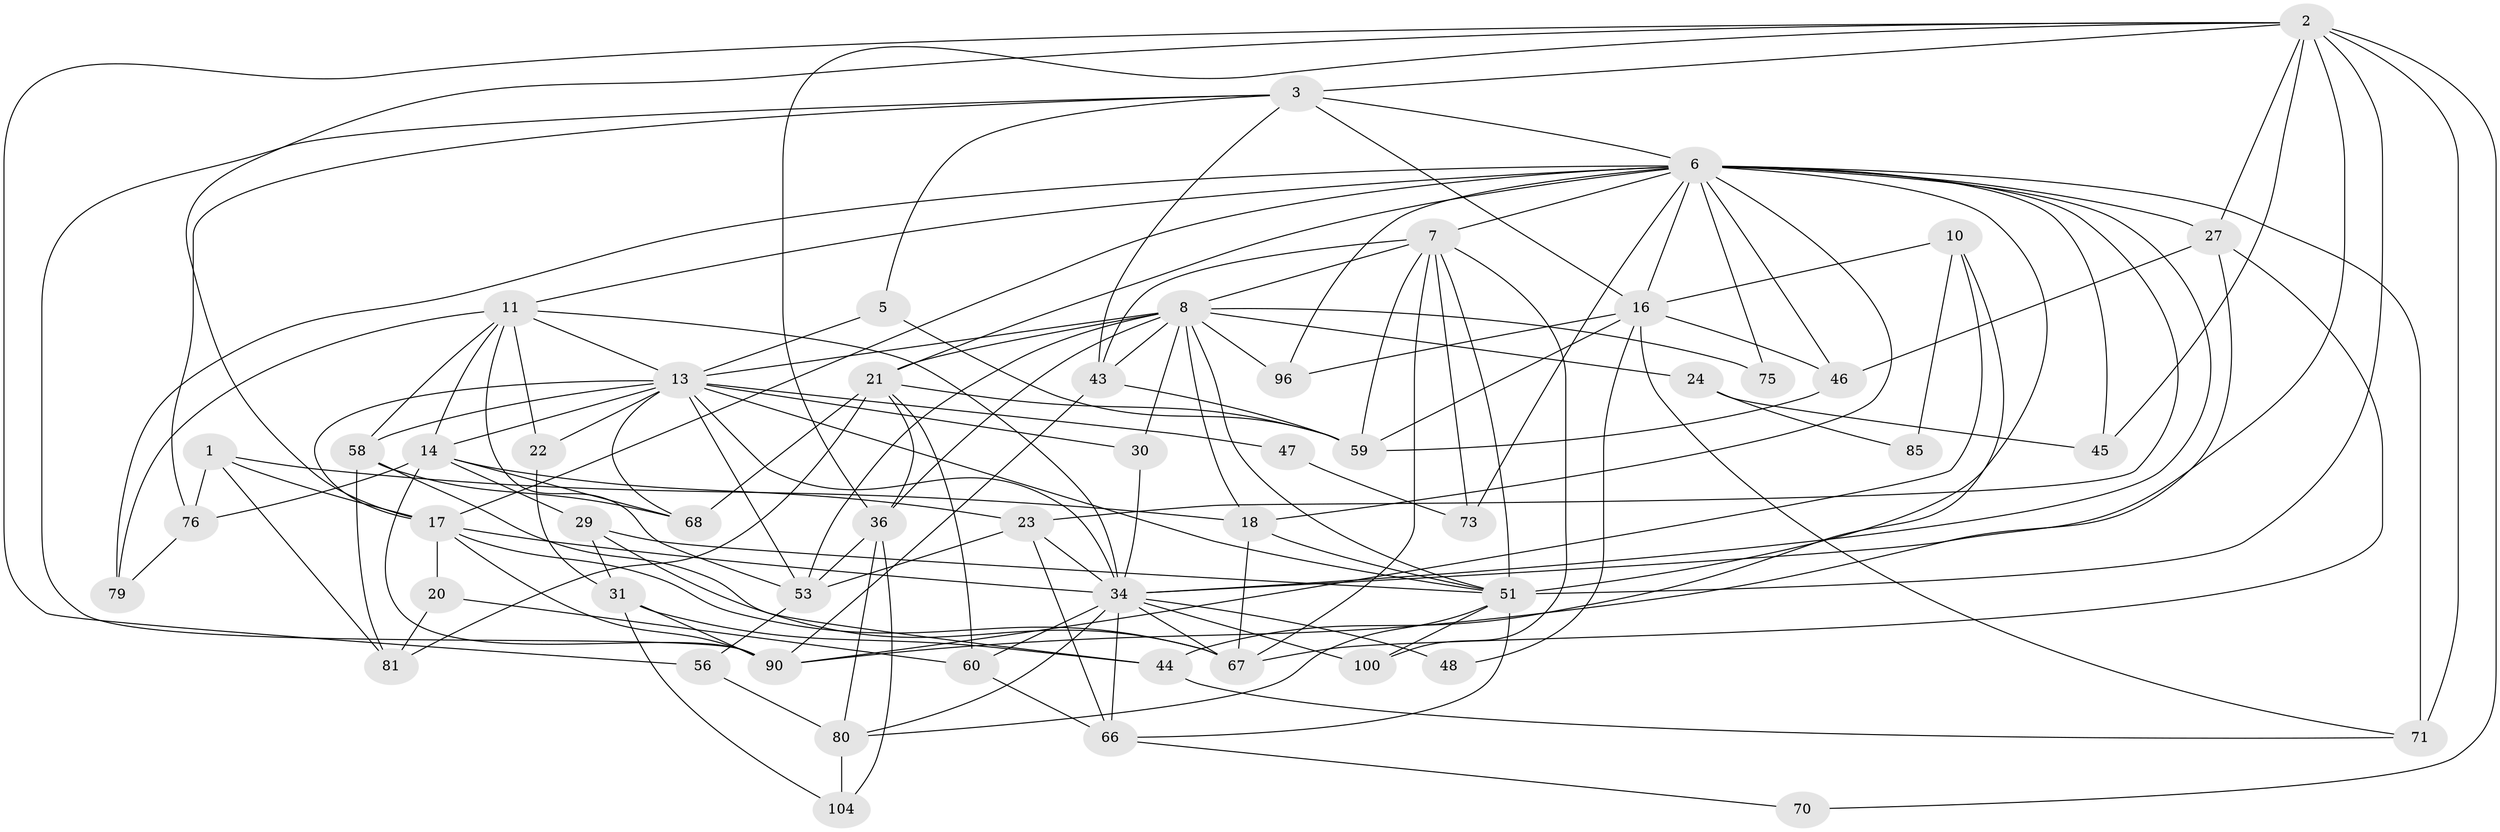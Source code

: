 // original degree distribution, {3: 0.32075471698113206, 7: 0.05660377358490566, 4: 0.29245283018867924, 5: 0.16981132075471697, 6: 0.07547169811320754, 2: 0.08490566037735849}
// Generated by graph-tools (version 1.1) at 2025/15/03/09/25 04:15:18]
// undirected, 53 vertices, 143 edges
graph export_dot {
graph [start="1"]
  node [color=gray90,style=filled];
  1 [super="+12"];
  2 [super="+4+78"];
  3 [super="+105+28"];
  5;
  6 [super="+72+92+41"];
  7 [super="+83"];
  8 [super="+40+9"];
  10 [super="+50"];
  11 [super="+25"];
  13 [super="+37+15"];
  14 [super="+99"];
  16 [super="+106"];
  17 [super="+26+61"];
  18 [super="+19"];
  20;
  21 [super="+62"];
  22;
  23;
  24;
  27 [super="+82+91"];
  29 [super="+35"];
  30;
  31 [super="+33"];
  34 [super="+55+89+95"];
  36 [super="+38+39"];
  43 [super="+97"];
  44;
  45;
  46 [super="+54"];
  47;
  48;
  51 [super="+101+63"];
  53 [super="+98"];
  56;
  58 [super="+74"];
  59;
  60 [super="+65"];
  66 [super="+86"];
  67 [super="+69"];
  68;
  70;
  71 [super="+103"];
  73;
  75;
  76;
  79;
  80 [super="+88"];
  81;
  85;
  90;
  96;
  100;
  104;
  1 -- 17;
  1 -- 81;
  1 -- 76;
  1 -- 18;
  2 -- 45 [weight=2];
  2 -- 70;
  2 -- 36;
  2 -- 27 [weight=2];
  2 -- 34;
  2 -- 3;
  2 -- 17;
  2 -- 51 [weight=2];
  2 -- 71;
  2 -- 56;
  3 -- 16;
  3 -- 43;
  3 -- 76;
  3 -- 6 [weight=2];
  3 -- 90;
  3 -- 5;
  5 -- 59;
  5 -- 13;
  6 -- 23;
  6 -- 79;
  6 -- 34 [weight=2];
  6 -- 21 [weight=2];
  6 -- 45;
  6 -- 27;
  6 -- 96;
  6 -- 71 [weight=2];
  6 -- 73;
  6 -- 11;
  6 -- 75;
  6 -- 46;
  6 -- 16;
  6 -- 17;
  6 -- 18;
  6 -- 51;
  6 -- 7;
  7 -- 51;
  7 -- 67;
  7 -- 8;
  7 -- 100;
  7 -- 73;
  7 -- 59;
  7 -- 43;
  8 -- 75;
  8 -- 24;
  8 -- 43;
  8 -- 21;
  8 -- 51;
  8 -- 53;
  8 -- 96;
  8 -- 18;
  8 -- 36;
  8 -- 13;
  8 -- 30;
  10 -- 44;
  10 -- 85;
  10 -- 16;
  10 -- 90;
  11 -- 34;
  11 -- 53;
  11 -- 22;
  11 -- 79;
  11 -- 58;
  11 -- 14;
  11 -- 13;
  13 -- 58;
  13 -- 34 [weight=2];
  13 -- 51;
  13 -- 22;
  13 -- 68;
  13 -- 14;
  13 -- 47;
  13 -- 17;
  13 -- 53;
  13 -- 30;
  14 -- 76;
  14 -- 23;
  14 -- 68;
  14 -- 90;
  14 -- 29;
  16 -- 46 [weight=2];
  16 -- 96;
  16 -- 48;
  16 -- 59;
  16 -- 71;
  17 -- 67 [weight=2];
  17 -- 20;
  17 -- 34;
  17 -- 90;
  18 -- 51;
  18 -- 67;
  20 -- 81;
  20 -- 60;
  21 -- 68;
  21 -- 59;
  21 -- 81;
  21 -- 60;
  21 -- 36;
  22 -- 31;
  23 -- 34;
  23 -- 66;
  23 -- 53;
  24 -- 45;
  24 -- 85;
  27 -- 46;
  27 -- 67;
  27 -- 90;
  29 -- 31;
  29 -- 44;
  29 -- 51;
  30 -- 34;
  31 -- 44;
  31 -- 104;
  31 -- 90;
  34 -- 67;
  34 -- 48;
  34 -- 66;
  34 -- 80 [weight=2];
  34 -- 100 [weight=2];
  34 -- 60;
  36 -- 53;
  36 -- 80;
  36 -- 104;
  43 -- 59;
  43 -- 90;
  44 -- 71;
  46 -- 59;
  47 -- 73;
  51 -- 80;
  51 -- 66;
  51 -- 100;
  53 -- 56;
  56 -- 80;
  58 -- 81;
  58 -- 67;
  58 -- 68;
  60 -- 66;
  66 -- 70;
  76 -- 79;
  80 -- 104;
}
